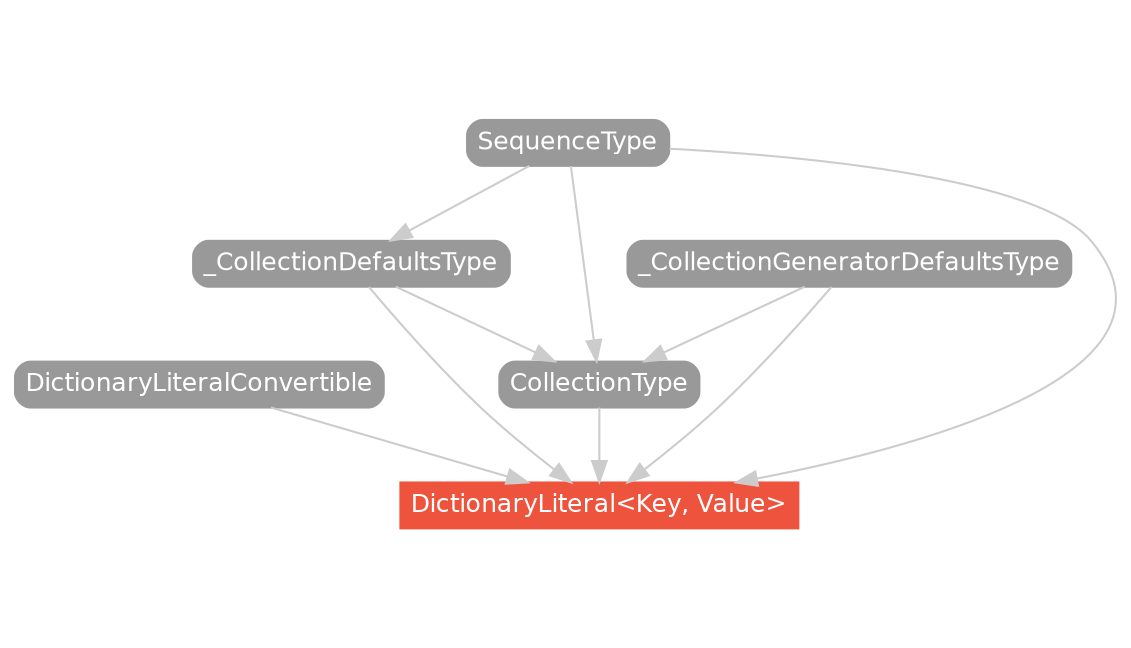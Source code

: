 strict digraph "DictionaryLiteral<Key, Value> - Type Hierarchy - SwiftDoc.org" {
    pad="0.1,0.8"
    node [shape=box, style="filled,rounded", color="#999999", fillcolor="#999999", fontcolor=white, fontname=Helvetica, fontnames="Helvetica,sansserif", fontsize=12, margin="0.07,0.05", height="0.3"]
    edge [color="#cccccc"]
    "CollectionType" [URL="/protocol/CollectionType/"]
    "DictionaryLiteral<Key, Value>" [URL="/type/DictionaryLiteral/", style="filled", fillcolor="#ee543d", color="#ee543d"]
    "DictionaryLiteralConvertible" [URL="/protocol/DictionaryLiteralConvertible/"]
    "SequenceType" [URL="/protocol/SequenceType/"]
    "_CollectionDefaultsType" [URL="/protocol/_CollectionDefaultsType/"]
    "_CollectionGeneratorDefaultsType" [URL="/protocol/_CollectionGeneratorDefaultsType/"]    "DictionaryLiteralConvertible" -> "DictionaryLiteral<Key, Value>"
    "CollectionType" -> "DictionaryLiteral<Key, Value>"
    "SequenceType" -> "DictionaryLiteral<Key, Value>"
    "_CollectionGeneratorDefaultsType" -> "DictionaryLiteral<Key, Value>"
    "_CollectionDefaultsType" -> "DictionaryLiteral<Key, Value>"
    "SequenceType" -> "CollectionType"
    "_CollectionDefaultsType" -> "CollectionType"
    "_CollectionGeneratorDefaultsType" -> "CollectionType"
    "SequenceType" -> "_CollectionDefaultsType"
    "SequenceType" -> "_CollectionDefaultsType"
    subgraph Types {
        rank = max; "DictionaryLiteral<Key, Value>";
    }
}